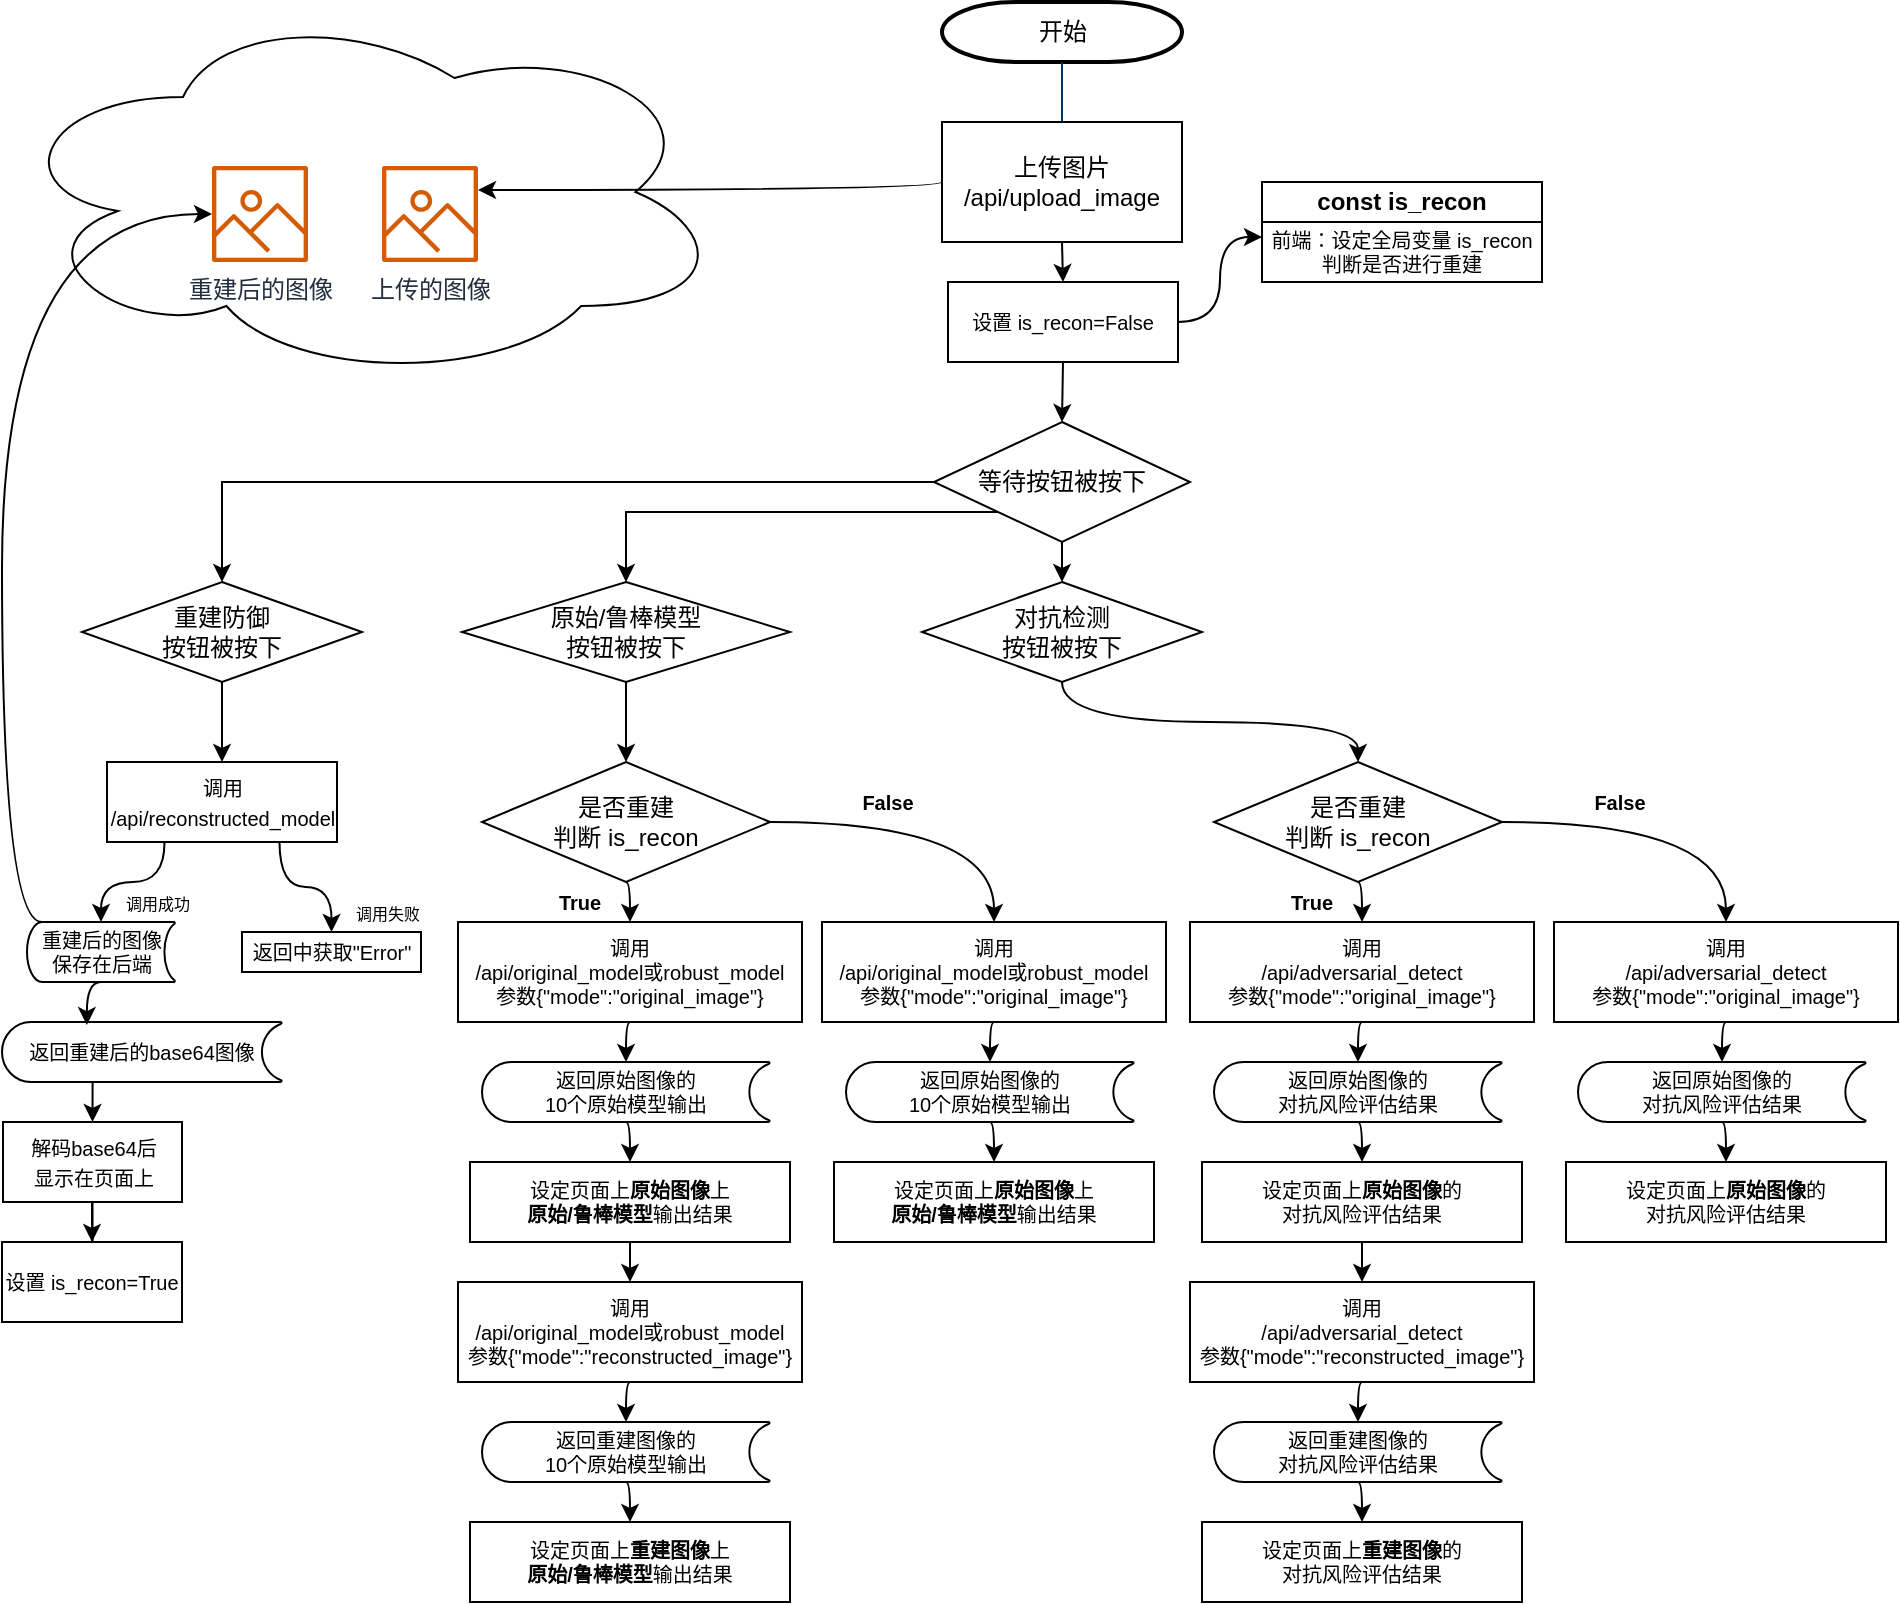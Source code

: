 <mxfile version="15.7.3" type="device"><diagram id="6a731a19-8d31-9384-78a2-239565b7b9f0" name="Page-1"><mxGraphModel dx="918" dy="714" grid="1" gridSize="10" guides="1" tooltips="1" connect="1" arrows="1" fold="1" page="1" pageScale="1" pageWidth="1600" pageHeight="900" background="none" math="0" shadow="0"><root><mxCell id="0"/><mxCell id="1" parent="0"/><mxCell id="EbYk7gKFJRfEIVi9-V50-103" value="" style="ellipse;shape=cloud;whiteSpace=wrap;html=1;fontSize=10;strokeWidth=1;align=center;" vertex="1" parent="1"><mxGeometry x="10" y="25" width="362" height="190" as="geometry"/></mxCell><mxCell id="2" value="开始" style="shape=mxgraph.flowchart.terminator;strokeWidth=2;gradientColor=none;gradientDirection=north;fontStyle=0;html=1;" parent="1" vertex="1"><mxGeometry x="480" y="25" width="120" height="30" as="geometry"/></mxCell><mxCell id="7" style="fontStyle=1;strokeColor=#003366;strokeWidth=1;html=1;" parent="1" source="2" edge="1"><mxGeometry relative="1" as="geometry"><mxPoint x="540" y="95" as="targetPoint"/></mxGeometry></mxCell><mxCell id="EbYk7gKFJRfEIVi9-V50-107" style="edgeStyle=orthogonalEdgeStyle;curved=1;sketch=0;orthogonalLoop=1;jettySize=auto;html=1;exitX=0;exitY=0.5;exitDx=0;exitDy=0;fontSize=10;" edge="1" parent="1" source="EbYk7gKFJRfEIVi9-V50-59" target="EbYk7gKFJRfEIVi9-V50-104"><mxGeometry relative="1" as="geometry"><Array as="points"><mxPoint x="480" y="119"/></Array></mxGeometry></mxCell><mxCell id="EbYk7gKFJRfEIVi9-V50-134" style="edgeStyle=orthogonalEdgeStyle;rounded=0;sketch=0;orthogonalLoop=1;jettySize=auto;html=1;exitX=0.5;exitY=1;exitDx=0;exitDy=0;entryX=0.5;entryY=0;entryDx=0;entryDy=0;fontSize=10;" edge="1" parent="1" source="EbYk7gKFJRfEIVi9-V50-59" target="EbYk7gKFJRfEIVi9-V50-133"><mxGeometry relative="1" as="geometry"/></mxCell><mxCell id="EbYk7gKFJRfEIVi9-V50-59" value="上传图片&lt;br&gt;/api/upload_image" style="rounded=0;whiteSpace=wrap;html=1;" vertex="1" parent="1"><mxGeometry x="480" y="85" width="120" height="60" as="geometry"/></mxCell><mxCell id="EbYk7gKFJRfEIVi9-V50-116" style="edgeStyle=orthogonalEdgeStyle;rounded=0;sketch=0;orthogonalLoop=1;jettySize=auto;html=1;exitX=0.5;exitY=1;exitDx=0;exitDy=0;entryX=0.5;entryY=0;entryDx=0;entryDy=0;fontSize=10;" edge="1" parent="1" source="EbYk7gKFJRfEIVi9-V50-63" target="EbYk7gKFJRfEIVi9-V50-114"><mxGeometry relative="1" as="geometry"/></mxCell><mxCell id="EbYk7gKFJRfEIVi9-V50-63" value="原始/鲁棒模型&lt;br&gt;按钮被按下" style="rhombus;whiteSpace=wrap;html=1;" vertex="1" parent="1"><mxGeometry x="240" y="315" width="164" height="50" as="geometry"/></mxCell><mxCell id="EbYk7gKFJRfEIVi9-V50-111" style="edgeStyle=orthogonalEdgeStyle;rounded=0;sketch=0;orthogonalLoop=1;jettySize=auto;html=1;exitX=0;exitY=0.5;exitDx=0;exitDy=0;entryX=0.5;entryY=0;entryDx=0;entryDy=0;fontSize=10;" edge="1" parent="1" source="EbYk7gKFJRfEIVi9-V50-64" target="EbYk7gKFJRfEIVi9-V50-72"><mxGeometry relative="1" as="geometry"/></mxCell><mxCell id="EbYk7gKFJRfEIVi9-V50-112" style="edgeStyle=orthogonalEdgeStyle;sketch=0;orthogonalLoop=1;jettySize=auto;html=1;exitX=0;exitY=1;exitDx=0;exitDy=0;entryX=0.5;entryY=0;entryDx=0;entryDy=0;fontSize=10;rounded=0;" edge="1" parent="1" source="EbYk7gKFJRfEIVi9-V50-64" target="EbYk7gKFJRfEIVi9-V50-63"><mxGeometry relative="1" as="geometry"/></mxCell><mxCell id="EbYk7gKFJRfEIVi9-V50-196" style="edgeStyle=orthogonalEdgeStyle;curved=1;sketch=0;orthogonalLoop=1;jettySize=auto;html=1;exitX=0.5;exitY=1;exitDx=0;exitDy=0;entryX=0.5;entryY=0;entryDx=0;entryDy=0;fontSize=8;" edge="1" parent="1" source="EbYk7gKFJRfEIVi9-V50-64" target="EbYk7gKFJRfEIVi9-V50-73"><mxGeometry relative="1" as="geometry"/></mxCell><mxCell id="EbYk7gKFJRfEIVi9-V50-64" value="&lt;span&gt;等待按钮被按下&lt;/span&gt;" style="rhombus;whiteSpace=wrap;html=1;" vertex="1" parent="1"><mxGeometry x="476" y="235" width="128" height="60" as="geometry"/></mxCell><mxCell id="EbYk7gKFJRfEIVi9-V50-78" style="edgeStyle=orthogonalEdgeStyle;rounded=0;orthogonalLoop=1;jettySize=auto;html=1;exitX=0.5;exitY=1;exitDx=0;exitDy=0;entryX=0.5;entryY=0;entryDx=0;entryDy=0;" edge="1" parent="1" source="EbYk7gKFJRfEIVi9-V50-72" target="EbYk7gKFJRfEIVi9-V50-77"><mxGeometry relative="1" as="geometry"/></mxCell><mxCell id="EbYk7gKFJRfEIVi9-V50-72" value="重建防御&lt;br&gt;按钮被按下" style="rhombus;whiteSpace=wrap;html=1;" vertex="1" parent="1"><mxGeometry x="50" y="315" width="140" height="50" as="geometry"/></mxCell><mxCell id="EbYk7gKFJRfEIVi9-V50-195" style="edgeStyle=orthogonalEdgeStyle;curved=1;sketch=0;orthogonalLoop=1;jettySize=auto;html=1;exitX=0.5;exitY=1;exitDx=0;exitDy=0;entryX=0.5;entryY=0;entryDx=0;entryDy=0;fontSize=8;" edge="1" parent="1" source="EbYk7gKFJRfEIVi9-V50-73" target="EbYk7gKFJRfEIVi9-V50-175"><mxGeometry relative="1" as="geometry"/></mxCell><mxCell id="EbYk7gKFJRfEIVi9-V50-73" value="对抗检测&lt;br&gt;按钮被按下" style="rhombus;whiteSpace=wrap;html=1;" vertex="1" parent="1"><mxGeometry x="470" y="315" width="140" height="50" as="geometry"/></mxCell><mxCell id="EbYk7gKFJRfEIVi9-V50-153" style="edgeStyle=orthogonalEdgeStyle;curved=1;sketch=0;orthogonalLoop=1;jettySize=auto;html=1;exitX=0.25;exitY=1;exitDx=0;exitDy=0;entryX=0.5;entryY=0;entryDx=0;entryDy=0;entryPerimeter=0;fontSize=10;" edge="1" parent="1" source="EbYk7gKFJRfEIVi9-V50-77" target="EbYk7gKFJRfEIVi9-V50-96"><mxGeometry relative="1" as="geometry"/></mxCell><mxCell id="EbYk7gKFJRfEIVi9-V50-159" style="edgeStyle=orthogonalEdgeStyle;curved=1;sketch=0;orthogonalLoop=1;jettySize=auto;html=1;exitX=0.75;exitY=1;exitDx=0;exitDy=0;entryX=0.5;entryY=0;entryDx=0;entryDy=0;fontSize=8;" edge="1" parent="1" source="EbYk7gKFJRfEIVi9-V50-77" target="EbYk7gKFJRfEIVi9-V50-157"><mxGeometry relative="1" as="geometry"/></mxCell><mxCell id="EbYk7gKFJRfEIVi9-V50-77" value="&lt;font style=&quot;font-size: 10px&quot;&gt;调用&lt;br&gt;/api/reconstructed_model&lt;br&gt;&lt;/font&gt;" style="rounded=0;whiteSpace=wrap;html=1;" vertex="1" parent="1"><mxGeometry x="62.5" y="405" width="115" height="40" as="geometry"/></mxCell><mxCell id="EbYk7gKFJRfEIVi9-V50-81" value="重建后的图像" style="sketch=0;outlineConnect=0;fontColor=#232F3E;gradientColor=none;fillColor=#D45B07;strokeColor=none;dashed=0;verticalLabelPosition=bottom;verticalAlign=top;align=center;html=1;fontSize=12;fontStyle=0;aspect=fixed;pointerEvents=1;shape=mxgraph.aws4.container_registry_image;" vertex="1" parent="1"><mxGeometry x="115" y="107" width="48" height="48" as="geometry"/></mxCell><mxCell id="EbYk7gKFJRfEIVi9-V50-109" style="edgeStyle=orthogonalEdgeStyle;sketch=0;orthogonalLoop=1;jettySize=auto;html=1;exitX=0.5;exitY=1;exitDx=0;exitDy=0;exitPerimeter=0;entryX=0.5;entryY=0;entryDx=0;entryDy=0;fontSize=10;rounded=0;" edge="1" parent="1" source="EbYk7gKFJRfEIVi9-V50-93" target="EbYk7gKFJRfEIVi9-V50-108"><mxGeometry relative="1" as="geometry"/></mxCell><mxCell id="EbYk7gKFJRfEIVi9-V50-93" value="&lt;span&gt;返回重建后的&lt;/span&gt;&lt;span&gt;base64&lt;/span&gt;&lt;span&gt;图像&lt;/span&gt;" style="strokeWidth=1;html=1;shape=mxgraph.flowchart.stored_data;whiteSpace=wrap;fontSize=10;align=center;" vertex="1" parent="1"><mxGeometry x="10" y="535" width="140" height="30" as="geometry"/></mxCell><mxCell id="EbYk7gKFJRfEIVi9-V50-152" style="edgeStyle=orthogonalEdgeStyle;curved=1;sketch=0;orthogonalLoop=1;jettySize=auto;html=1;exitX=0.5;exitY=1;exitDx=0;exitDy=0;exitPerimeter=0;entryX=0.303;entryY=0.051;entryDx=0;entryDy=0;entryPerimeter=0;fontSize=10;" edge="1" parent="1" source="EbYk7gKFJRfEIVi9-V50-96" target="EbYk7gKFJRfEIVi9-V50-93"><mxGeometry relative="1" as="geometry"/></mxCell><mxCell id="EbYk7gKFJRfEIVi9-V50-197" style="edgeStyle=orthogonalEdgeStyle;sketch=0;orthogonalLoop=1;jettySize=auto;html=1;exitX=0.1;exitY=0;exitDx=0;exitDy=0;exitPerimeter=0;fontSize=8;curved=1;" edge="1" parent="1" source="EbYk7gKFJRfEIVi9-V50-96" target="EbYk7gKFJRfEIVi9-V50-81"><mxGeometry relative="1" as="geometry"><Array as="points"><mxPoint x="10" y="485"/><mxPoint x="10" y="131"/></Array></mxGeometry></mxCell><mxCell id="EbYk7gKFJRfEIVi9-V50-96" value="&lt;span&gt;重建后的&lt;/span&gt;&lt;span&gt;图像&lt;br&gt;保存在后端&lt;/span&gt;" style="strokeWidth=1;html=1;shape=mxgraph.flowchart.stored_data;whiteSpace=wrap;fontSize=10;align=center;" vertex="1" parent="1"><mxGeometry x="22.5" y="485" width="74" height="30" as="geometry"/></mxCell><mxCell id="EbYk7gKFJRfEIVi9-V50-104" value="上传的图像" style="sketch=0;outlineConnect=0;fontColor=#232F3E;gradientColor=none;fillColor=#D45B07;strokeColor=none;dashed=0;verticalLabelPosition=bottom;verticalAlign=top;align=center;html=1;fontSize=12;fontStyle=0;aspect=fixed;pointerEvents=1;shape=mxgraph.aws4.container_registry_image;" vertex="1" parent="1"><mxGeometry x="200" y="107" width="48" height="48" as="geometry"/></mxCell><mxCell id="EbYk7gKFJRfEIVi9-V50-132" style="edgeStyle=orthogonalEdgeStyle;rounded=0;sketch=0;orthogonalLoop=1;jettySize=auto;html=1;exitX=0.5;exitY=1;exitDx=0;exitDy=0;fontSize=10;" edge="1" parent="1" source="EbYk7gKFJRfEIVi9-V50-108" target="EbYk7gKFJRfEIVi9-V50-131"><mxGeometry relative="1" as="geometry"/></mxCell><mxCell id="EbYk7gKFJRfEIVi9-V50-108" value="&lt;font style=&quot;font-size: 10px&quot;&gt;解码base64后&lt;br&gt;显示在页面上&lt;br&gt;&lt;/font&gt;" style="rounded=0;whiteSpace=wrap;html=1;" vertex="1" parent="1"><mxGeometry x="10.5" y="585" width="89.5" height="40" as="geometry"/></mxCell><mxCell id="EbYk7gKFJRfEIVi9-V50-173" style="edgeStyle=orthogonalEdgeStyle;curved=1;sketch=0;orthogonalLoop=1;jettySize=auto;html=1;exitX=1;exitY=0.5;exitDx=0;exitDy=0;entryX=0.5;entryY=0;entryDx=0;entryDy=0;fontSize=8;" edge="1" parent="1" source="EbYk7gKFJRfEIVi9-V50-114" target="EbYk7gKFJRfEIVi9-V50-167"><mxGeometry relative="1" as="geometry"/></mxCell><mxCell id="EbYk7gKFJRfEIVi9-V50-114" value="是否重建&lt;br&gt;判断 is_recon" style="rhombus;whiteSpace=wrap;html=1;" vertex="1" parent="1"><mxGeometry x="250" y="405" width="144" height="60" as="geometry"/></mxCell><mxCell id="EbYk7gKFJRfEIVi9-V50-146" style="edgeStyle=orthogonalEdgeStyle;curved=1;sketch=0;orthogonalLoop=1;jettySize=auto;html=1;exitX=0.5;exitY=1;exitDx=0;exitDy=0;entryX=0.5;entryY=0;entryDx=0;entryDy=0;entryPerimeter=0;fontSize=10;" edge="1" parent="1" source="EbYk7gKFJRfEIVi9-V50-117" target="EbYk7gKFJRfEIVi9-V50-144"><mxGeometry relative="1" as="geometry"/></mxCell><mxCell id="EbYk7gKFJRfEIVi9-V50-117" value="&lt;span&gt;调用&lt;/span&gt;&lt;br&gt;&lt;span&gt;/api/original_model或&lt;/span&gt;robust_model&lt;span&gt;&lt;br&gt;参数{&quot;mode&quot;:&quot;original_image&quot;}&lt;br&gt;&lt;/span&gt;" style="rounded=0;whiteSpace=wrap;html=1;fontSize=10;strokeWidth=1;align=center;" vertex="1" parent="1"><mxGeometry x="238" y="485" width="172" height="50" as="geometry"/></mxCell><mxCell id="EbYk7gKFJRfEIVi9-V50-129" value="" style="group" vertex="1" connectable="0" parent="1"><mxGeometry x="640" y="115" width="140" height="50" as="geometry"/></mxCell><mxCell id="EbYk7gKFJRfEIVi9-V50-127" value="&lt;span&gt;前端：设定全局变量 is_recon&lt;/span&gt;&lt;br&gt;&lt;span&gt;判断是否进行重建&lt;/span&gt;" style="rounded=0;whiteSpace=wrap;html=1;fontSize=10;strokeWidth=1;align=center;" vertex="1" parent="EbYk7gKFJRfEIVi9-V50-129"><mxGeometry y="20" width="140" height="30" as="geometry"/></mxCell><mxCell id="EbYk7gKFJRfEIVi9-V50-128" value="&lt;span style=&quot;font-family: &amp;#34;helvetica&amp;#34; ; font-size: 12px&quot;&gt;&lt;b&gt;const is_recon&lt;/b&gt;&lt;/span&gt;" style="rounded=0;whiteSpace=wrap;html=1;fontSize=10;strokeWidth=1;align=center;" vertex="1" parent="EbYk7gKFJRfEIVi9-V50-129"><mxGeometry width="140" height="20" as="geometry"/></mxCell><mxCell id="EbYk7gKFJRfEIVi9-V50-131" value="&lt;font style=&quot;font-size: 10px&quot;&gt;设置 is_recon=True&lt;br&gt;&lt;/font&gt;" style="rounded=0;whiteSpace=wrap;html=1;" vertex="1" parent="1"><mxGeometry x="10" y="645" width="90" height="40" as="geometry"/></mxCell><mxCell id="EbYk7gKFJRfEIVi9-V50-135" style="edgeStyle=orthogonalEdgeStyle;rounded=0;sketch=0;orthogonalLoop=1;jettySize=auto;html=1;exitX=0.5;exitY=1;exitDx=0;exitDy=0;entryX=0.5;entryY=0;entryDx=0;entryDy=0;fontSize=10;" edge="1" parent="1" source="EbYk7gKFJRfEIVi9-V50-133" target="EbYk7gKFJRfEIVi9-V50-64"><mxGeometry relative="1" as="geometry"/></mxCell><mxCell id="EbYk7gKFJRfEIVi9-V50-137" style="edgeStyle=orthogonalEdgeStyle;sketch=0;orthogonalLoop=1;jettySize=auto;html=1;exitX=1;exitY=0.5;exitDx=0;exitDy=0;entryX=0;entryY=0.25;entryDx=0;entryDy=0;fontSize=10;curved=1;" edge="1" parent="1" source="EbYk7gKFJRfEIVi9-V50-133" target="EbYk7gKFJRfEIVi9-V50-127"><mxGeometry relative="1" as="geometry"/></mxCell><mxCell id="EbYk7gKFJRfEIVi9-V50-133" value="&lt;font style=&quot;font-size: 10px&quot;&gt;设置 is_recon=False&lt;br&gt;&lt;/font&gt;" style="rounded=0;whiteSpace=wrap;html=1;" vertex="1" parent="1"><mxGeometry x="483" y="165" width="115" height="40" as="geometry"/></mxCell><mxCell id="EbYk7gKFJRfEIVi9-V50-138" style="edgeStyle=orthogonalEdgeStyle;curved=1;sketch=0;orthogonalLoop=1;jettySize=auto;html=1;exitX=0.5;exitY=1;exitDx=0;exitDy=0;entryX=0.5;entryY=0;entryDx=0;entryDy=0;fontSize=10;" edge="1" parent="1" source="EbYk7gKFJRfEIVi9-V50-114" target="EbYk7gKFJRfEIVi9-V50-117"><mxGeometry x="326" y="475" as="geometry"/></mxCell><mxCell id="EbYk7gKFJRfEIVi9-V50-139" value="True" style="text;html=1;strokeColor=none;fillColor=none;align=center;verticalAlign=middle;whiteSpace=wrap;rounded=0;fontSize=10;fontStyle=1" vertex="1" parent="1"><mxGeometry x="284" y="465" width="30" height="20" as="geometry"/></mxCell><mxCell id="EbYk7gKFJRfEIVi9-V50-165" style="edgeStyle=orthogonalEdgeStyle;curved=1;sketch=0;orthogonalLoop=1;jettySize=auto;html=1;exitX=0.5;exitY=1;exitDx=0;exitDy=0;fontSize=8;" edge="1" parent="1" source="EbYk7gKFJRfEIVi9-V50-142" target="EbYk7gKFJRfEIVi9-V50-161"><mxGeometry relative="1" as="geometry"/></mxCell><mxCell id="EbYk7gKFJRfEIVi9-V50-142" value="设定页面上&lt;b&gt;原始图像&lt;/b&gt;上&lt;br&gt;&lt;b&gt;原始/鲁棒&lt;/b&gt;&lt;b&gt;模型&lt;/b&gt;输出结果" style="rounded=0;whiteSpace=wrap;html=1;fontSize=10;strokeWidth=1;align=center;" vertex="1" parent="1"><mxGeometry x="244" y="605" width="160" height="40" as="geometry"/></mxCell><mxCell id="EbYk7gKFJRfEIVi9-V50-147" style="edgeStyle=orthogonalEdgeStyle;curved=1;sketch=0;orthogonalLoop=1;jettySize=auto;html=1;exitX=0.5;exitY=1;exitDx=0;exitDy=0;exitPerimeter=0;entryX=0.5;entryY=0;entryDx=0;entryDy=0;fontSize=10;" edge="1" parent="1" source="EbYk7gKFJRfEIVi9-V50-144" target="EbYk7gKFJRfEIVi9-V50-142"><mxGeometry relative="1" as="geometry"/></mxCell><mxCell id="EbYk7gKFJRfEIVi9-V50-144" value="返回原始图像的&lt;br&gt;10个原始模型输出" style="strokeWidth=1;html=1;shape=mxgraph.flowchart.stored_data;whiteSpace=wrap;fontSize=10;align=center;" vertex="1" parent="1"><mxGeometry x="250" y="555" width="144" height="30" as="geometry"/></mxCell><mxCell id="EbYk7gKFJRfEIVi9-V50-155" value="&lt;span style=&quot;font-weight: normal&quot;&gt;&lt;font style=&quot;font-size: 8px&quot;&gt;调用成功&lt;/font&gt;&lt;/span&gt;" style="text;html=1;strokeColor=none;fillColor=none;align=center;verticalAlign=middle;whiteSpace=wrap;rounded=0;fontSize=10;fontStyle=1" vertex="1" parent="1"><mxGeometry x="62.5" y="465" width="50" height="20" as="geometry"/></mxCell><mxCell id="EbYk7gKFJRfEIVi9-V50-157" value="&lt;font style=&quot;font-size: 10px&quot;&gt;返回中获取&quot;Error&quot;&lt;br&gt;&lt;/font&gt;" style="rounded=0;whiteSpace=wrap;html=1;" vertex="1" parent="1"><mxGeometry x="130" y="490" width="89.5" height="20" as="geometry"/></mxCell><mxCell id="EbYk7gKFJRfEIVi9-V50-158" value="&lt;span style=&quot;font-weight: normal&quot;&gt;&lt;font style=&quot;font-size: 8px&quot;&gt;调用失败&lt;/font&gt;&lt;/span&gt;" style="text;html=1;strokeColor=none;fillColor=none;align=center;verticalAlign=middle;whiteSpace=wrap;rounded=0;fontSize=10;fontStyle=1" vertex="1" parent="1"><mxGeometry x="177.5" y="470" width="50" height="20" as="geometry"/></mxCell><mxCell id="EbYk7gKFJRfEIVi9-V50-160" style="edgeStyle=orthogonalEdgeStyle;curved=1;sketch=0;orthogonalLoop=1;jettySize=auto;html=1;exitX=0.5;exitY=1;exitDx=0;exitDy=0;entryX=0.5;entryY=0;entryDx=0;entryDy=0;entryPerimeter=0;fontSize=10;" edge="1" parent="1" source="EbYk7gKFJRfEIVi9-V50-161" target="EbYk7gKFJRfEIVi9-V50-164"><mxGeometry relative="1" as="geometry"/></mxCell><mxCell id="EbYk7gKFJRfEIVi9-V50-161" value="&lt;span&gt;调用&lt;/span&gt;&lt;br&gt;&lt;span&gt;/api/original_model或&lt;/span&gt;robust_model&lt;span&gt;&lt;br&gt;参数{&quot;mode&quot;:&quot;&lt;/span&gt;reconstructed&lt;span&gt;_image&quot;}&lt;br&gt;&lt;/span&gt;" style="rounded=0;whiteSpace=wrap;html=1;fontSize=10;strokeWidth=1;align=center;" vertex="1" parent="1"><mxGeometry x="238" y="665" width="172" height="50" as="geometry"/></mxCell><mxCell id="EbYk7gKFJRfEIVi9-V50-162" value="设定页面上&lt;b&gt;重建图像&lt;/b&gt;上&lt;br&gt;&lt;b&gt;原始/鲁棒模型&lt;/b&gt;输出结果" style="rounded=0;whiteSpace=wrap;html=1;fontSize=10;strokeWidth=1;align=center;" vertex="1" parent="1"><mxGeometry x="244" y="785" width="160" height="40" as="geometry"/></mxCell><mxCell id="EbYk7gKFJRfEIVi9-V50-163" style="edgeStyle=orthogonalEdgeStyle;curved=1;sketch=0;orthogonalLoop=1;jettySize=auto;html=1;exitX=0.5;exitY=1;exitDx=0;exitDy=0;exitPerimeter=0;entryX=0.5;entryY=0;entryDx=0;entryDy=0;fontSize=10;" edge="1" parent="1" source="EbYk7gKFJRfEIVi9-V50-164" target="EbYk7gKFJRfEIVi9-V50-162"><mxGeometry relative="1" as="geometry"/></mxCell><mxCell id="EbYk7gKFJRfEIVi9-V50-164" value="返回重建图像的&lt;br&gt;10个原始模型输出" style="strokeWidth=1;html=1;shape=mxgraph.flowchart.stored_data;whiteSpace=wrap;fontSize=10;align=center;" vertex="1" parent="1"><mxGeometry x="250" y="735" width="144" height="30" as="geometry"/></mxCell><mxCell id="EbYk7gKFJRfEIVi9-V50-166" style="edgeStyle=orthogonalEdgeStyle;curved=1;sketch=0;orthogonalLoop=1;jettySize=auto;html=1;exitX=0.5;exitY=1;exitDx=0;exitDy=0;entryX=0.5;entryY=0;entryDx=0;entryDy=0;entryPerimeter=0;fontSize=10;" edge="1" parent="1" source="EbYk7gKFJRfEIVi9-V50-167" target="EbYk7gKFJRfEIVi9-V50-172"><mxGeometry relative="1" as="geometry"/></mxCell><mxCell id="EbYk7gKFJRfEIVi9-V50-167" value="&lt;span&gt;调用&lt;/span&gt;&lt;br&gt;&lt;span&gt;/api/original_model或&lt;/span&gt;robust_model&lt;span&gt;&lt;br&gt;参数{&quot;mode&quot;:&quot;original_image&quot;}&lt;br&gt;&lt;/span&gt;" style="rounded=0;whiteSpace=wrap;html=1;fontSize=10;strokeWidth=1;align=center;" vertex="1" parent="1"><mxGeometry x="420" y="485" width="172" height="50" as="geometry"/></mxCell><mxCell id="EbYk7gKFJRfEIVi9-V50-169" value="False" style="text;html=1;strokeColor=none;fillColor=none;align=center;verticalAlign=middle;whiteSpace=wrap;rounded=0;fontSize=10;fontStyle=1" vertex="1" parent="1"><mxGeometry x="438" y="415" width="30" height="20" as="geometry"/></mxCell><mxCell id="EbYk7gKFJRfEIVi9-V50-170" value="设定页面上&lt;b&gt;原始图像&lt;/b&gt;上&lt;br&gt;&lt;b&gt;原始/鲁棒&lt;/b&gt;&lt;b&gt;模型&lt;/b&gt;输出结果" style="rounded=0;whiteSpace=wrap;html=1;fontSize=10;strokeWidth=1;align=center;" vertex="1" parent="1"><mxGeometry x="426" y="605" width="160" height="40" as="geometry"/></mxCell><mxCell id="EbYk7gKFJRfEIVi9-V50-171" style="edgeStyle=orthogonalEdgeStyle;curved=1;sketch=0;orthogonalLoop=1;jettySize=auto;html=1;exitX=0.5;exitY=1;exitDx=0;exitDy=0;exitPerimeter=0;entryX=0.5;entryY=0;entryDx=0;entryDy=0;fontSize=10;" edge="1" parent="1" source="EbYk7gKFJRfEIVi9-V50-172" target="EbYk7gKFJRfEIVi9-V50-170"><mxGeometry relative="1" as="geometry"/></mxCell><mxCell id="EbYk7gKFJRfEIVi9-V50-172" value="返回原始图像的&lt;br&gt;10个原始模型输出" style="strokeWidth=1;html=1;shape=mxgraph.flowchart.stored_data;whiteSpace=wrap;fontSize=10;align=center;" vertex="1" parent="1"><mxGeometry x="432" y="555" width="144" height="30" as="geometry"/></mxCell><mxCell id="EbYk7gKFJRfEIVi9-V50-174" style="edgeStyle=orthogonalEdgeStyle;curved=1;sketch=0;orthogonalLoop=1;jettySize=auto;html=1;exitX=1;exitY=0.5;exitDx=0;exitDy=0;entryX=0.5;entryY=0;entryDx=0;entryDy=0;fontSize=8;" edge="1" parent="1" source="EbYk7gKFJRfEIVi9-V50-175" target="EbYk7gKFJRfEIVi9-V50-190"><mxGeometry relative="1" as="geometry"/></mxCell><mxCell id="EbYk7gKFJRfEIVi9-V50-175" value="是否重建&lt;br&gt;判断 is_recon" style="rhombus;whiteSpace=wrap;html=1;" vertex="1" parent="1"><mxGeometry x="616" y="405" width="144" height="60" as="geometry"/></mxCell><mxCell id="EbYk7gKFJRfEIVi9-V50-176" style="edgeStyle=orthogonalEdgeStyle;curved=1;sketch=0;orthogonalLoop=1;jettySize=auto;html=1;exitX=0.5;exitY=1;exitDx=0;exitDy=0;entryX=0.5;entryY=0;entryDx=0;entryDy=0;entryPerimeter=0;fontSize=10;" edge="1" parent="1" source="EbYk7gKFJRfEIVi9-V50-177" target="EbYk7gKFJRfEIVi9-V50-183"><mxGeometry relative="1" as="geometry"/></mxCell><mxCell id="EbYk7gKFJRfEIVi9-V50-177" value="&lt;span&gt;调用&lt;/span&gt;&lt;br&gt;&lt;span&gt;/api/&lt;/span&gt;&lt;span&gt;adversarial_detect&lt;br&gt;参数{&quot;mode&quot;:&quot;original_image&quot;}&lt;br&gt;&lt;/span&gt;" style="rounded=0;whiteSpace=wrap;html=1;fontSize=10;strokeWidth=1;align=center;" vertex="1" parent="1"><mxGeometry x="604" y="485" width="172" height="50" as="geometry"/></mxCell><mxCell id="EbYk7gKFJRfEIVi9-V50-178" style="edgeStyle=orthogonalEdgeStyle;curved=1;sketch=0;orthogonalLoop=1;jettySize=auto;html=1;exitX=0.5;exitY=1;exitDx=0;exitDy=0;entryX=0.5;entryY=0;entryDx=0;entryDy=0;fontSize=10;" edge="1" parent="1" source="EbYk7gKFJRfEIVi9-V50-175" target="EbYk7gKFJRfEIVi9-V50-177"><mxGeometry x="692" y="475" as="geometry"/></mxCell><mxCell id="EbYk7gKFJRfEIVi9-V50-179" value="True" style="text;html=1;strokeColor=none;fillColor=none;align=center;verticalAlign=middle;whiteSpace=wrap;rounded=0;fontSize=10;fontStyle=1" vertex="1" parent="1"><mxGeometry x="650" y="465" width="30" height="20" as="geometry"/></mxCell><mxCell id="EbYk7gKFJRfEIVi9-V50-180" style="edgeStyle=orthogonalEdgeStyle;curved=1;sketch=0;orthogonalLoop=1;jettySize=auto;html=1;exitX=0.5;exitY=1;exitDx=0;exitDy=0;fontSize=8;" edge="1" parent="1" source="EbYk7gKFJRfEIVi9-V50-181" target="EbYk7gKFJRfEIVi9-V50-185"><mxGeometry relative="1" as="geometry"/></mxCell><mxCell id="EbYk7gKFJRfEIVi9-V50-181" value="设定页面上&lt;b&gt;原始图像&lt;/b&gt;的&lt;br&gt;对抗风险评估结果" style="rounded=0;whiteSpace=wrap;html=1;fontSize=10;strokeWidth=1;align=center;" vertex="1" parent="1"><mxGeometry x="610" y="605" width="160" height="40" as="geometry"/></mxCell><mxCell id="EbYk7gKFJRfEIVi9-V50-182" style="edgeStyle=orthogonalEdgeStyle;curved=1;sketch=0;orthogonalLoop=1;jettySize=auto;html=1;exitX=0.5;exitY=1;exitDx=0;exitDy=0;exitPerimeter=0;entryX=0.5;entryY=0;entryDx=0;entryDy=0;fontSize=10;" edge="1" parent="1" source="EbYk7gKFJRfEIVi9-V50-183" target="EbYk7gKFJRfEIVi9-V50-181"><mxGeometry relative="1" as="geometry"/></mxCell><mxCell id="EbYk7gKFJRfEIVi9-V50-183" value="返回原始图像的&lt;br&gt;对抗风险评估结果" style="strokeWidth=1;html=1;shape=mxgraph.flowchart.stored_data;whiteSpace=wrap;fontSize=10;align=center;" vertex="1" parent="1"><mxGeometry x="616" y="555" width="144" height="30" as="geometry"/></mxCell><mxCell id="EbYk7gKFJRfEIVi9-V50-184" style="edgeStyle=orthogonalEdgeStyle;curved=1;sketch=0;orthogonalLoop=1;jettySize=auto;html=1;exitX=0.5;exitY=1;exitDx=0;exitDy=0;entryX=0.5;entryY=0;entryDx=0;entryDy=0;entryPerimeter=0;fontSize=10;" edge="1" parent="1" source="EbYk7gKFJRfEIVi9-V50-185" target="EbYk7gKFJRfEIVi9-V50-188"><mxGeometry relative="1" as="geometry"/></mxCell><mxCell id="EbYk7gKFJRfEIVi9-V50-185" value="&lt;span&gt;调用&lt;/span&gt;&lt;br&gt;&lt;span&gt;/api/&lt;/span&gt;&lt;span&gt;adversarial_detect&lt;br&gt;参数{&quot;mode&quot;:&quot;&lt;/span&gt;reconstructed&lt;span&gt;_image&quot;}&lt;br&gt;&lt;/span&gt;" style="rounded=0;whiteSpace=wrap;html=1;fontSize=10;strokeWidth=1;align=center;" vertex="1" parent="1"><mxGeometry x="604" y="665" width="172" height="50" as="geometry"/></mxCell><mxCell id="EbYk7gKFJRfEIVi9-V50-186" value="设定页面上&lt;b&gt;重建图像&lt;/b&gt;的&lt;br&gt;对抗风险评估结果" style="rounded=0;whiteSpace=wrap;html=1;fontSize=10;strokeWidth=1;align=center;" vertex="1" parent="1"><mxGeometry x="610" y="785" width="160" height="40" as="geometry"/></mxCell><mxCell id="EbYk7gKFJRfEIVi9-V50-187" style="edgeStyle=orthogonalEdgeStyle;curved=1;sketch=0;orthogonalLoop=1;jettySize=auto;html=1;exitX=0.5;exitY=1;exitDx=0;exitDy=0;exitPerimeter=0;entryX=0.5;entryY=0;entryDx=0;entryDy=0;fontSize=10;" edge="1" parent="1" source="EbYk7gKFJRfEIVi9-V50-188" target="EbYk7gKFJRfEIVi9-V50-186"><mxGeometry relative="1" as="geometry"/></mxCell><mxCell id="EbYk7gKFJRfEIVi9-V50-188" value="返回重建图像的&lt;br&gt;对抗风险评估结果" style="strokeWidth=1;html=1;shape=mxgraph.flowchart.stored_data;whiteSpace=wrap;fontSize=10;align=center;" vertex="1" parent="1"><mxGeometry x="616" y="735" width="144" height="30" as="geometry"/></mxCell><mxCell id="EbYk7gKFJRfEIVi9-V50-189" style="edgeStyle=orthogonalEdgeStyle;curved=1;sketch=0;orthogonalLoop=1;jettySize=auto;html=1;exitX=0.5;exitY=1;exitDx=0;exitDy=0;entryX=0.5;entryY=0;entryDx=0;entryDy=0;entryPerimeter=0;fontSize=10;" edge="1" parent="1" source="EbYk7gKFJRfEIVi9-V50-190" target="EbYk7gKFJRfEIVi9-V50-194"><mxGeometry relative="1" as="geometry"/></mxCell><mxCell id="EbYk7gKFJRfEIVi9-V50-190" value="&lt;span&gt;调用&lt;/span&gt;&lt;br&gt;&lt;span&gt;/api/&lt;/span&gt;&lt;span&gt;adversarial_detect&lt;br&gt;参数{&quot;mode&quot;:&quot;original_image&quot;}&lt;br&gt;&lt;/span&gt;" style="rounded=0;whiteSpace=wrap;html=1;fontSize=10;strokeWidth=1;align=center;" vertex="1" parent="1"><mxGeometry x="786" y="485" width="172" height="50" as="geometry"/></mxCell><mxCell id="EbYk7gKFJRfEIVi9-V50-191" value="False" style="text;html=1;strokeColor=none;fillColor=none;align=center;verticalAlign=middle;whiteSpace=wrap;rounded=0;fontSize=10;fontStyle=1" vertex="1" parent="1"><mxGeometry x="804" y="415" width="30" height="20" as="geometry"/></mxCell><mxCell id="EbYk7gKFJRfEIVi9-V50-192" value="设定页面上&lt;b&gt;原始图像&lt;/b&gt;的&lt;br&gt;对抗风险评估结果" style="rounded=0;whiteSpace=wrap;html=1;fontSize=10;strokeWidth=1;align=center;" vertex="1" parent="1"><mxGeometry x="792" y="605" width="160" height="40" as="geometry"/></mxCell><mxCell id="EbYk7gKFJRfEIVi9-V50-193" style="edgeStyle=orthogonalEdgeStyle;curved=1;sketch=0;orthogonalLoop=1;jettySize=auto;html=1;exitX=0.5;exitY=1;exitDx=0;exitDy=0;exitPerimeter=0;entryX=0.5;entryY=0;entryDx=0;entryDy=0;fontSize=10;" edge="1" parent="1" source="EbYk7gKFJRfEIVi9-V50-194" target="EbYk7gKFJRfEIVi9-V50-192"><mxGeometry relative="1" as="geometry"/></mxCell><mxCell id="EbYk7gKFJRfEIVi9-V50-194" value="返回原始图像的&lt;br&gt;对抗风险评估结果" style="strokeWidth=1;html=1;shape=mxgraph.flowchart.stored_data;whiteSpace=wrap;fontSize=10;align=center;" vertex="1" parent="1"><mxGeometry x="798" y="555" width="144" height="30" as="geometry"/></mxCell></root></mxGraphModel></diagram></mxfile>